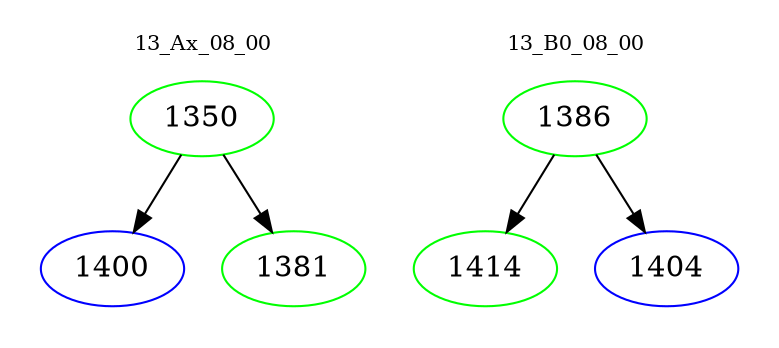 digraph{
subgraph cluster_0 {
color = white
label = "13_Ax_08_00";
fontsize=10;
T0_1350 [label="1350", color="green"]
T0_1350 -> T0_1400 [color="black"]
T0_1400 [label="1400", color="blue"]
T0_1350 -> T0_1381 [color="black"]
T0_1381 [label="1381", color="green"]
}
subgraph cluster_1 {
color = white
label = "13_B0_08_00";
fontsize=10;
T1_1386 [label="1386", color="green"]
T1_1386 -> T1_1414 [color="black"]
T1_1414 [label="1414", color="green"]
T1_1386 -> T1_1404 [color="black"]
T1_1404 [label="1404", color="blue"]
}
}
